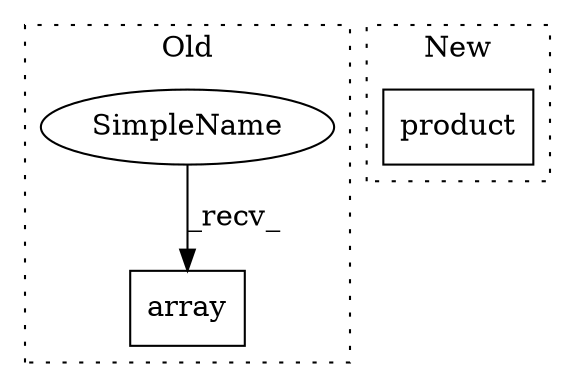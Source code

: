 digraph G {
subgraph cluster0 {
1 [label="SimpleName" a="42" s="1656" l="5" shape="ellipse"];
3 [label="array" a="32" s="1662,1701" l="6,1" shape="box"];
label = "Old";
style="dotted";
}
subgraph cluster1 {
2 [label="product" a="32" s="1460,1701" l="13,2" shape="box"];
label = "New";
style="dotted";
}
1 -> 3 [label="_recv_"];
}